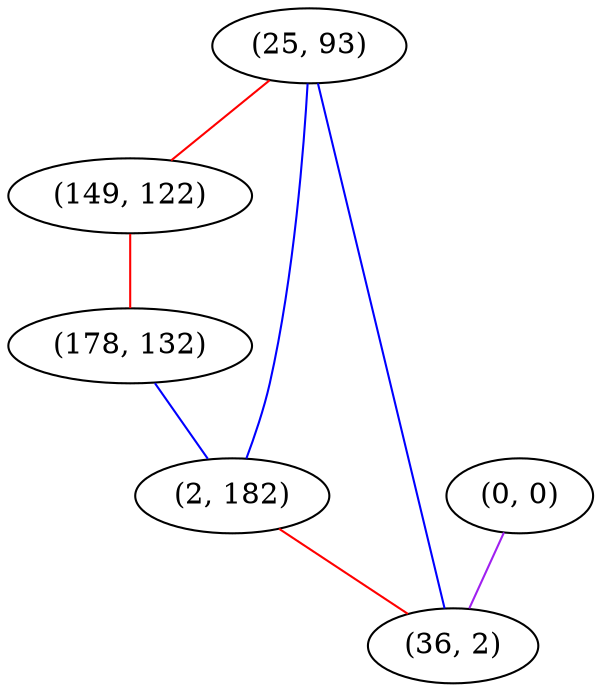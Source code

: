graph "" {
"(25, 93)";
"(0, 0)";
"(149, 122)";
"(178, 132)";
"(2, 182)";
"(36, 2)";
"(25, 93)" -- "(36, 2)"  [color=blue, key=0, weight=3];
"(25, 93)" -- "(2, 182)"  [color=blue, key=0, weight=3];
"(25, 93)" -- "(149, 122)"  [color=red, key=0, weight=1];
"(0, 0)" -- "(36, 2)"  [color=purple, key=0, weight=4];
"(149, 122)" -- "(178, 132)"  [color=red, key=0, weight=1];
"(178, 132)" -- "(2, 182)"  [color=blue, key=0, weight=3];
"(2, 182)" -- "(36, 2)"  [color=red, key=0, weight=1];
}
